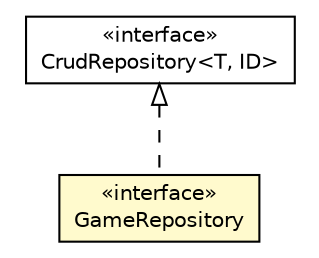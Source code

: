 #!/usr/local/bin/dot
#
# Class diagram 
# Generated by UMLGraph version 5.1 (http://www.umlgraph.org/)
#

digraph G {
	edge [fontname="Helvetica",fontsize=10,labelfontname="Helvetica",labelfontsize=10];
	node [fontname="Helvetica",fontsize=10,shape=plaintext];
	nodesep=0.25;
	ranksep=0.5;
	// com.nikolay.tictactoe.repository.GameRepository
	c302 [label=<<table title="com.nikolay.tictactoe.repository.GameRepository" border="0" cellborder="1" cellspacing="0" cellpadding="2" port="p" bgcolor="lemonChiffon" href="./GameRepository.html">
		<tr><td><table border="0" cellspacing="0" cellpadding="1">
<tr><td align="center" balign="center"> &#171;interface&#187; </td></tr>
<tr><td align="center" balign="center"> GameRepository </td></tr>
		</table></td></tr>
		</table>>, fontname="Helvetica", fontcolor="black", fontsize=10.0];
	//com.nikolay.tictactoe.repository.GameRepository implements org.springframework.data.repository.CrudRepository<T, ID>
	c329:p -> c302:p [dir=back,arrowtail=empty,style=dashed];
	// org.springframework.data.repository.CrudRepository<T, ID>
	c329 [label=<<table title="org.springframework.data.repository.CrudRepository" border="0" cellborder="1" cellspacing="0" cellpadding="2" port="p" href="http://java.sun.com/j2se/1.4.2/docs/api/org/springframework/data/repository/CrudRepository.html">
		<tr><td><table border="0" cellspacing="0" cellpadding="1">
<tr><td align="center" balign="center"> &#171;interface&#187; </td></tr>
<tr><td align="center" balign="center"> CrudRepository&lt;T, ID&gt; </td></tr>
		</table></td></tr>
		</table>>, fontname="Helvetica", fontcolor="black", fontsize=10.0];
}

